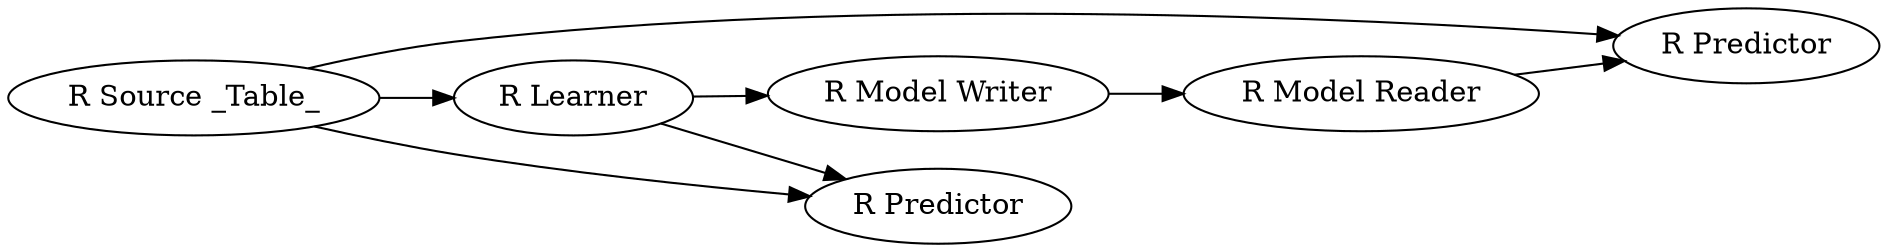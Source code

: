 digraph {
	485 [label="R Predictor"]
	486 [label="R Learner"]
	487 [label="R Model Writer"]
	488 [label="R Model Reader"]
	489 [label="R Source _Table_"]
	490 [label="R Predictor"]
	486 -> 487
	486 -> 490
	487 -> 488
	488 -> 485
	489 -> 490
	489 -> 485
	489 -> 486
	rankdir=LR
}
